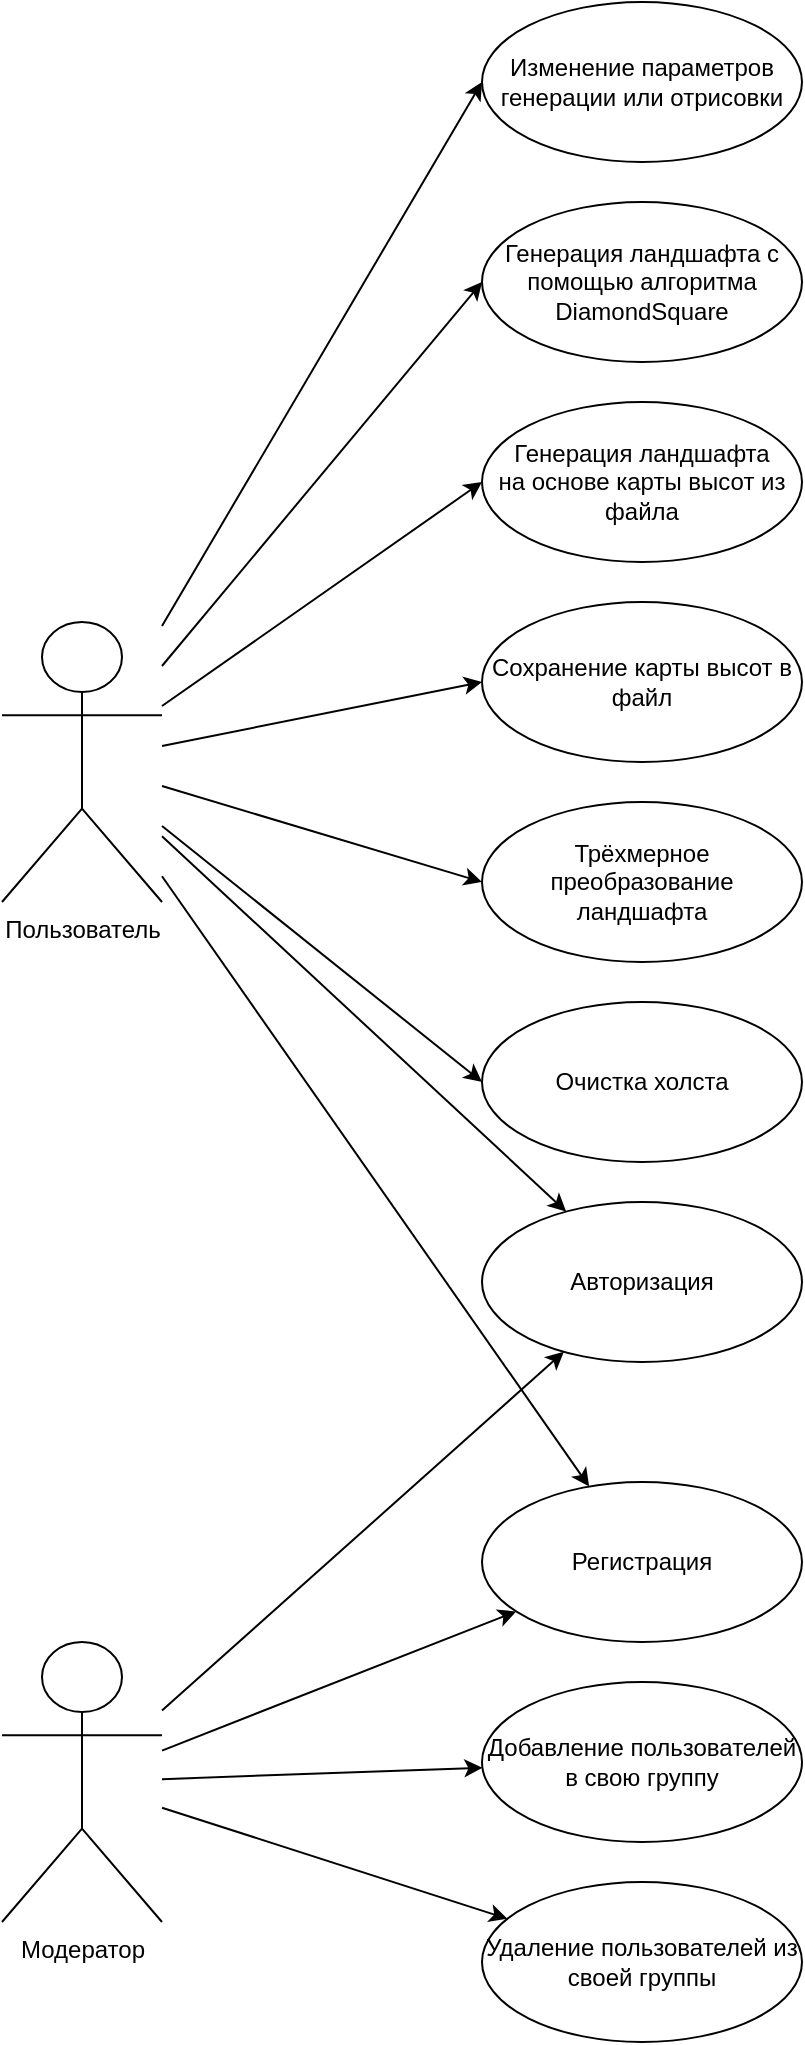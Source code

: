 <mxfile version="17.4.1"><diagram id="mfA7wZni0o7WHOPT5FVK" name="Page-1"><mxGraphModel dx="1154" dy="1878" grid="1" gridSize="10" guides="1" tooltips="1" connect="1" arrows="1" fold="1" page="1" pageScale="1" pageWidth="827" pageHeight="1169" math="0" shadow="0"><root><mxCell id="0"/><mxCell id="1" parent="0"/><mxCell id="I0vJ8j2TUbzQgW1oqjcF-3" value="Изменение параметров генерации или отрисовки" style="ellipse;whiteSpace=wrap;html=1;" parent="1" vertex="1"><mxGeometry x="280" y="-60" width="160" height="80" as="geometry"/></mxCell><mxCell id="I0vJ8j2TUbzQgW1oqjcF-4" value="&lt;div&gt;Генерация ландшафта с помощью алгоритма DiamondSquare&lt;br&gt;&lt;/div&gt;" style="ellipse;whiteSpace=wrap;html=1;" parent="1" vertex="1"><mxGeometry x="280" y="40" width="160" height="80" as="geometry"/></mxCell><mxCell id="I0vJ8j2TUbzQgW1oqjcF-5" value="Генерация ландшафта &lt;br&gt;на основе карты высот из файла" style="ellipse;whiteSpace=wrap;html=1;" parent="1" vertex="1"><mxGeometry x="280" y="140" width="160" height="80" as="geometry"/></mxCell><mxCell id="I0vJ8j2TUbzQgW1oqjcF-6" value="Сохранение карты высот в файл" style="ellipse;whiteSpace=wrap;html=1;" parent="1" vertex="1"><mxGeometry x="280" y="240" width="160" height="80" as="geometry"/></mxCell><mxCell id="I0vJ8j2TUbzQgW1oqjcF-7" value="" style="endArrow=classic;html=1;rounded=0;entryX=0;entryY=0.5;entryDx=0;entryDy=0;" parent="1" source="I0vJ8j2TUbzQgW1oqjcF-13" target="I0vJ8j2TUbzQgW1oqjcF-3" edge="1"><mxGeometry width="50" height="50" relative="1" as="geometry"><mxPoint x="160" y="320" as="sourcePoint"/><mxPoint x="440" y="150" as="targetPoint"/></mxGeometry></mxCell><mxCell id="I0vJ8j2TUbzQgW1oqjcF-8" value="" style="endArrow=classic;html=1;rounded=0;entryX=0;entryY=0.5;entryDx=0;entryDy=0;" parent="1" source="I0vJ8j2TUbzQgW1oqjcF-13" target="I0vJ8j2TUbzQgW1oqjcF-4" edge="1"><mxGeometry width="50" height="50" relative="1" as="geometry"><mxPoint x="160" y="320" as="sourcePoint"/><mxPoint x="290" y="90" as="targetPoint"/></mxGeometry></mxCell><mxCell id="I0vJ8j2TUbzQgW1oqjcF-9" value="" style="endArrow=classic;html=1;rounded=0;entryX=0;entryY=0.5;entryDx=0;entryDy=0;" parent="1" source="I0vJ8j2TUbzQgW1oqjcF-13" target="I0vJ8j2TUbzQgW1oqjcF-5" edge="1"><mxGeometry width="50" height="50" relative="1" as="geometry"><mxPoint x="160" y="320" as="sourcePoint"/><mxPoint x="300" y="100" as="targetPoint"/></mxGeometry></mxCell><mxCell id="I0vJ8j2TUbzQgW1oqjcF-10" value="" style="endArrow=classic;html=1;rounded=0;entryX=0;entryY=0.5;entryDx=0;entryDy=0;" parent="1" source="I0vJ8j2TUbzQgW1oqjcF-13" target="I0vJ8j2TUbzQgW1oqjcF-6" edge="1"><mxGeometry width="50" height="50" relative="1" as="geometry"><mxPoint x="160" y="320" as="sourcePoint"/><mxPoint x="290" y="330" as="targetPoint"/></mxGeometry></mxCell><mxCell id="I0vJ8j2TUbzQgW1oqjcF-11" value="Трёхмерное преобразование ландшафта" style="ellipse;whiteSpace=wrap;html=1;" parent="1" vertex="1"><mxGeometry x="280" y="340" width="160" height="80" as="geometry"/></mxCell><mxCell id="I0vJ8j2TUbzQgW1oqjcF-12" value="" style="endArrow=classic;html=1;rounded=0;entryX=0;entryY=0.5;entryDx=0;entryDy=0;" parent="1" source="I0vJ8j2TUbzQgW1oqjcF-13" target="I0vJ8j2TUbzQgW1oqjcF-11" edge="1"><mxGeometry width="50" height="50" relative="1" as="geometry"><mxPoint x="160" y="320" as="sourcePoint"/><mxPoint x="290" y="450" as="targetPoint"/></mxGeometry></mxCell><mxCell id="I0vJ8j2TUbzQgW1oqjcF-13" value="&lt;div&gt;Пользователь&lt;/div&gt;" style="shape=umlActor;verticalLabelPosition=bottom;verticalAlign=top;html=1;outlineConnect=0;" parent="1" vertex="1"><mxGeometry x="40" y="250" width="80" height="140" as="geometry"/></mxCell><mxCell id="1UEjg5X6r3Jqby_-SRw4-1" value="Модератор" style="shape=umlActor;verticalLabelPosition=bottom;verticalAlign=top;html=1;outlineConnect=0;" parent="1" vertex="1"><mxGeometry x="40" y="760" width="80" height="140" as="geometry"/></mxCell><mxCell id="1UEjg5X6r3Jqby_-SRw4-2" value="Добавление пользователей в свою группу" style="ellipse;whiteSpace=wrap;html=1;" parent="1" vertex="1"><mxGeometry x="280" y="780" width="160" height="80" as="geometry"/></mxCell><mxCell id="1UEjg5X6r3Jqby_-SRw4-3" value="&lt;div&gt;Удаление пользователей из своей группы&lt;/div&gt;" style="ellipse;whiteSpace=wrap;html=1;" parent="1" vertex="1"><mxGeometry x="280" y="880" width="160" height="80" as="geometry"/></mxCell><mxCell id="1UEjg5X6r3Jqby_-SRw4-4" value="Авторизация" style="ellipse;whiteSpace=wrap;html=1;" parent="1" vertex="1"><mxGeometry x="280" y="540" width="160" height="80" as="geometry"/></mxCell><mxCell id="1UEjg5X6r3Jqby_-SRw4-5" value="Регистрация" style="ellipse;whiteSpace=wrap;html=1;" parent="1" vertex="1"><mxGeometry x="280" y="680" width="160" height="80" as="geometry"/></mxCell><mxCell id="1UEjg5X6r3Jqby_-SRw4-8" value="" style="endArrow=classic;html=1;rounded=0;" parent="1" source="1UEjg5X6r3Jqby_-SRw4-1" target="1UEjg5X6r3Jqby_-SRw4-4" edge="1"><mxGeometry width="50" height="50" relative="1" as="geometry"><mxPoint x="120" y="560" as="sourcePoint"/><mxPoint x="280" y="688" as="targetPoint"/></mxGeometry></mxCell><mxCell id="1UEjg5X6r3Jqby_-SRw4-9" value="" style="endArrow=classic;html=1;rounded=0;" parent="1" source="1UEjg5X6r3Jqby_-SRw4-1" target="1UEjg5X6r3Jqby_-SRw4-5" edge="1"><mxGeometry width="50" height="50" relative="1" as="geometry"><mxPoint x="130" y="807.143" as="sourcePoint"/><mxPoint x="328.404" y="644.168" as="targetPoint"/></mxGeometry></mxCell><mxCell id="1UEjg5X6r3Jqby_-SRw4-10" value="" style="endArrow=classic;html=1;rounded=0;" parent="1" source="1UEjg5X6r3Jqby_-SRw4-1" target="1UEjg5X6r3Jqby_-SRw4-2" edge="1"><mxGeometry width="50" height="50" relative="1" as="geometry"><mxPoint x="130" y="821.429" as="sourcePoint"/><mxPoint x="311.377" y="737.218" as="targetPoint"/></mxGeometry></mxCell><mxCell id="1UEjg5X6r3Jqby_-SRw4-11" value="" style="endArrow=classic;html=1;rounded=0;" parent="1" source="1UEjg5X6r3Jqby_-SRw4-1" target="1UEjg5X6r3Jqby_-SRw4-3" edge="1"><mxGeometry width="50" height="50" relative="1" as="geometry"><mxPoint x="130" y="835.714" as="sourcePoint"/><mxPoint x="291.776" y="818.381" as="targetPoint"/></mxGeometry></mxCell><mxCell id="1UEjg5X6r3Jqby_-SRw4-12" value="" style="endArrow=classic;html=1;rounded=0;" parent="1" source="I0vJ8j2TUbzQgW1oqjcF-13" target="1UEjg5X6r3Jqby_-SRw4-5" edge="1"><mxGeometry width="50" height="50" relative="1" as="geometry"><mxPoint x="140" y="845.714" as="sourcePoint"/><mxPoint x="301.776" y="828.381" as="targetPoint"/></mxGeometry></mxCell><mxCell id="1UEjg5X6r3Jqby_-SRw4-13" value="" style="endArrow=classic;html=1;rounded=0;" parent="1" source="I0vJ8j2TUbzQgW1oqjcF-13" target="1UEjg5X6r3Jqby_-SRw4-4" edge="1"><mxGeometry width="50" height="50" relative="1" as="geometry"><mxPoint x="150" y="855.714" as="sourcePoint"/><mxPoint x="311.776" y="838.381" as="targetPoint"/></mxGeometry></mxCell><mxCell id="iqwVnGI4_lO4Lmk-6hGI-1" value="Очистка холста" style="ellipse;whiteSpace=wrap;html=1;" vertex="1" parent="1"><mxGeometry x="280" y="440" width="160" height="80" as="geometry"/></mxCell><mxCell id="iqwVnGI4_lO4Lmk-6hGI-3" value="" style="endArrow=classic;html=1;rounded=0;entryX=0;entryY=0.5;entryDx=0;entryDy=0;" edge="1" parent="1" source="I0vJ8j2TUbzQgW1oqjcF-13" target="iqwVnGI4_lO4Lmk-6hGI-1"><mxGeometry width="50" height="50" relative="1" as="geometry"><mxPoint x="130" y="342" as="sourcePoint"/><mxPoint x="290" y="390" as="targetPoint"/></mxGeometry></mxCell></root></mxGraphModel></diagram></mxfile>